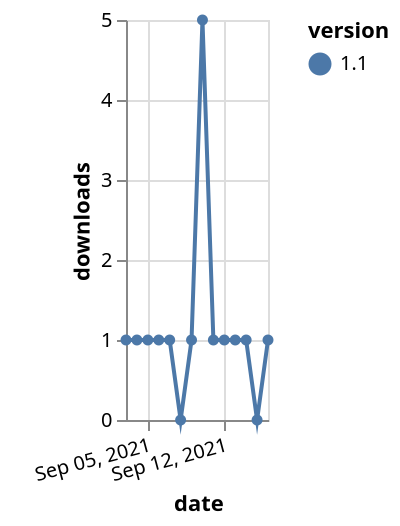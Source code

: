 {"$schema": "https://vega.github.io/schema/vega-lite/v5.json", "description": "A simple bar chart with embedded data.", "data": {"values": [{"date": "2021-09-03", "total": 398, "delta": 1, "version": "1.1"}, {"date": "2021-09-04", "total": 399, "delta": 1, "version": "1.1"}, {"date": "2021-09-05", "total": 400, "delta": 1, "version": "1.1"}, {"date": "2021-09-06", "total": 401, "delta": 1, "version": "1.1"}, {"date": "2021-09-07", "total": 402, "delta": 1, "version": "1.1"}, {"date": "2021-09-08", "total": 402, "delta": 0, "version": "1.1"}, {"date": "2021-09-09", "total": 403, "delta": 1, "version": "1.1"}, {"date": "2021-09-10", "total": 408, "delta": 5, "version": "1.1"}, {"date": "2021-09-11", "total": 409, "delta": 1, "version": "1.1"}, {"date": "2021-09-12", "total": 410, "delta": 1, "version": "1.1"}, {"date": "2021-09-13", "total": 411, "delta": 1, "version": "1.1"}, {"date": "2021-09-14", "total": 412, "delta": 1, "version": "1.1"}, {"date": "2021-09-15", "total": 412, "delta": 0, "version": "1.1"}, {"date": "2021-09-16", "total": 413, "delta": 1, "version": "1.1"}]}, "width": "container", "mark": {"type": "line", "point": {"filled": true}}, "encoding": {"x": {"field": "date", "type": "temporal", "timeUnit": "yearmonthdate", "title": "date", "axis": {"labelAngle": -15}}, "y": {"field": "delta", "type": "quantitative", "title": "downloads"}, "color": {"field": "version", "type": "nominal"}, "tooltip": {"field": "delta"}}}
